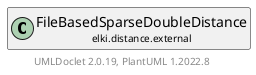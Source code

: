 @startuml
    remove .*\.(Instance|Par|Parameterizer|Factory)$
    set namespaceSeparator none
    hide empty fields
    hide empty methods

    class "<size:14>FileBasedSparseDoubleDistance.Par\n<size:10>elki.distance.external" as elki.distance.external.FileBasedSparseDoubleDistance.Par [[FileBasedSparseDoubleDistance.Par.html]] {
        {static} +MATRIX_ID: OptionID
        {static} +PARSER_ID: OptionID
        {static} +DEFAULTDIST_ID: OptionID
        #matrixfile: URI
        #parser: DistanceParser
        #defaultDistance: double
        +configure(Parameterization): void
        +make(): FileBasedSparseDoubleDistance
    }

    interface "<size:14>Parameterizer\n<size:10>elki.utilities.optionhandling" as elki.utilities.optionhandling.Parameterizer [[../../utilities/optionhandling/Parameterizer.html]] {
        {abstract} +make(): Object
    }
    class "<size:14>FileBasedSparseDoubleDistance\n<size:10>elki.distance.external" as elki.distance.external.FileBasedSparseDoubleDistance [[FileBasedSparseDoubleDistance.html]]

    elki.utilities.optionhandling.Parameterizer <|.. elki.distance.external.FileBasedSparseDoubleDistance.Par
    elki.distance.external.FileBasedSparseDoubleDistance +-- elki.distance.external.FileBasedSparseDoubleDistance.Par

    center footer UMLDoclet 2.0.19, PlantUML 1.2022.8
@enduml
